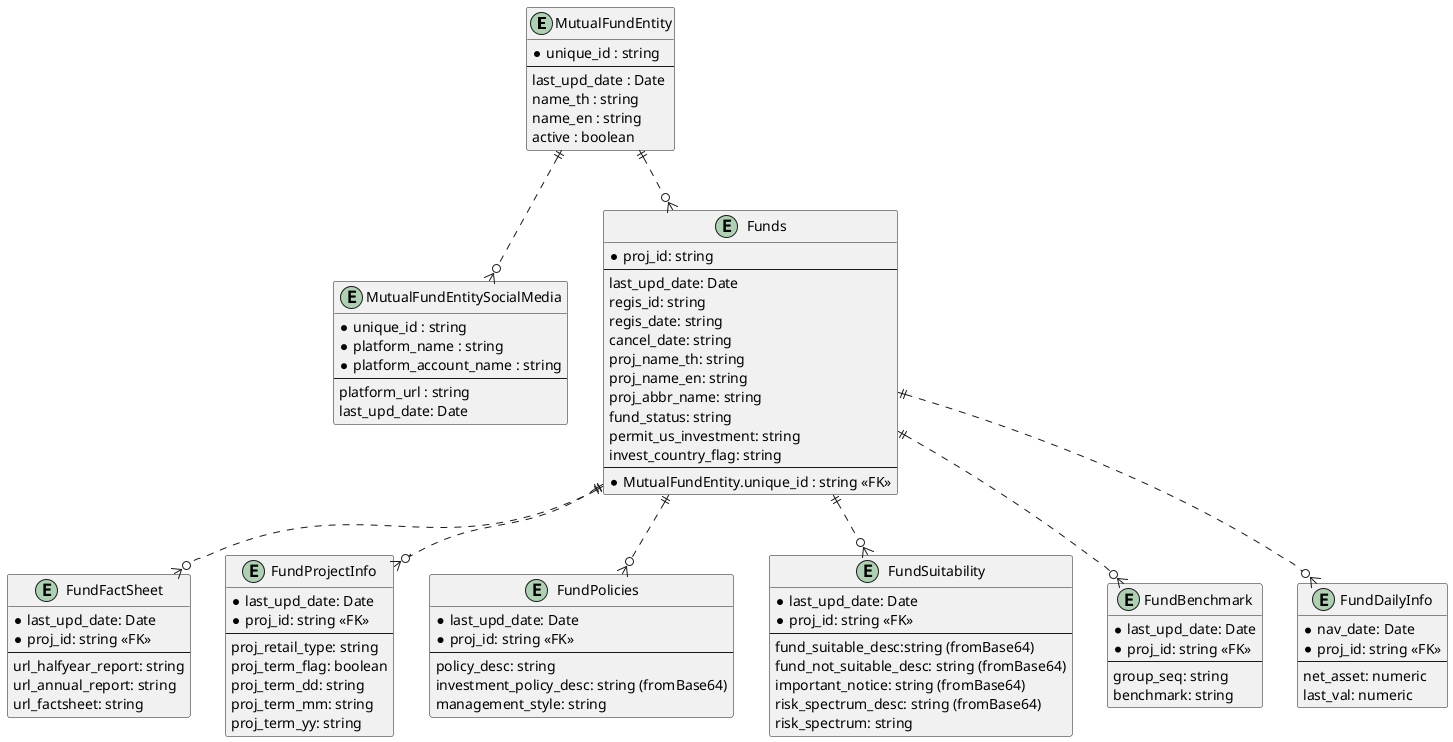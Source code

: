 @startuml Database

/' SEC Fund Factsheet API 01 y'/
entity MutualFundEntity {
    *unique_id : string
    /' รหัสบลจ '/
    --
    last_upd_date : Date
    name_th : string
    name_en : string
    active : boolean
}

entity MutualFundEntitySocialMedia {
    *unique_id : string
    *platform_name : string
    *platform_account_name : string
    --
    platform_url : string
    last_upd_date: Date
}

/' SEC Fund Factsheet API 02 y'/
entity Funds {
    * proj_id: string
    --
    last_upd_date: Date
    regis_id: string
    regis_date: string
    cancel_date: string
    proj_name_th: string
    proj_name_en: string
    proj_abbr_name: string
    fund_status: string
    /'สถานะกอง
    SE = อนุมัติ(อยู่ระหว่าง Filing)
    EX = หมดเวลาเสนอขาย
    RG = จดทะเบียน
    CA = เลิกโครงการ
    LI = จดทะเบียนเลิก '/
    permit_us_investment: string
    invest_country_flag: string
    /' การลงทุนต่างประเทศ
	1 = กองทุนรวมที่เน้นลงทุนแบบมีความเสี่ยงต่างประเทศ
	2 = ลงทุนในต่างประเทศบางส่วน
	3 = กองทุนที่ลงทุนแบบไม่มีความเสี่ยงต่างประเทศ
	4 = กองทุนที่ลงทุนแบบมีความเสี่ยงทั้งในและต่างประเทศ '/
    --
    * MutualFundEntity.unique_id : string <<FK>>
}

/' SEC Fund Factsheet API 04 y'/
entity FundFactSheet {
    * last_upd_date: Date
    * proj_id: string <<FK>>
    --
    url_halfyear_report: string
    url_annual_report: string
    url_factsheet: string
}

/' SEC Fund Factsheet API 07 '/
entity FundProjectInfo {
    * last_upd_date: Date
    * proj_id: string <<FK>>
    --
    proj_retail_type: string
    /'     ลักษณะโครงการ -- R , A , N , G , X, H , {null}  
    A กองทุนรวมที่เสนอขายเฉพาะผู้ลงทุนที่มิใช่รายย่อย
    B กองทุนรวมที่เสนอขายเฉพาะผู้มีเงินลงทุนสูง
    G กองทุนรวมพิเศษเพื่อตอบสนองนโยบายภาครัฐ
    H กองทุนรวมที่เสนอขายผู้ลงทุนที่มิใช่รายย่อยและผู้มีเงินลงทุนสูง
    N กองทุนเพื่อผู้ลงทุนสถาบัน
    R กองทุนเพื่อผู้ลงทุนทั่วไป
    X กองทุนรวมที่เสนอขายผู้ลงทุนสถาบันและผู้ลงทุนรายใหญ่พิเศษ  '/
    proj_term_flag: boolean
    proj_term_dd: string
    proj_term_mm: string
    proj_term_yy: string
}

/' SEC Fund Factsheet API 08 '/
entity FundPolicies {
    * last_upd_date: Date
    * proj_id: string <<FK>>
    --
    policy_desc: string
    investment_policy_desc: string (fromBase64)
    management_style: string
    /' กลยุทธ์การบริหารจัดการกองทุน (Management Style) AM = มุ่งหวังให้ผลประกอบการสูงกว่าดัชนีชี้วัด (active management) BH = มีกลยุทธ์การลงทุนครั้งเดียว (buy-and-hold) SM = มุ่งหวังให้ผลประกอบการเคลื่อนไหวตามดัชนีชี้วัด และในบางโอกาสอาจสร้างผลตอบแทนสูงกว่าดัชนีชี้วัด OT = อื่น ๆ PM = มุ่งหวังให้ผลประกอบการเคลื่อนไหวตามดัชนีชี้วัด (passive management/index tracking) '/
}

/' SEC Fund Factsheet API 12 y'/
entity FundSuitability {
    * last_upd_date: Date
    * proj_id: string <<FK>>
    --
    fund_suitable_desc:string (fromBase64)
    fund_not_suitable_desc: string (fromBase64)
    important_notice: string (fromBase64)
    risk_spectrum_desc: string (fromBase64)
    risk_spectrum: string
    /' Risk Spectrum: 1 - 8+ '/
}

/' SEC Fund Factsheet API 18 y'/
entity FundBenchmark {
    * last_upd_date: Date
    * proj_id: string <<FK>>
    --
    group_seq: string
    benchmark: string
}

/' SEC Fund Daily Info API 01 y'/
entity FundDailyInfo {
    * nav_date: Date
    /' Net Asset Value Date '/
    * proj_id: string <<FK>>
    --
    net_asset: numeric
    last_val: numeric
}

/' Entity Relations '/
MutualFundEntity ||..o{ Funds
MutualFundEntity ||..o{ MutualFundEntitySocialMedia
Funds ||..o{ FundDailyInfo
Funds ||..o{ FundPolicies
Funds ||..o{ FundBenchmark
Funds ||..o{ FundSuitability
Funds ||..o{ FundFactSheet
Funds ||..o{ FundProjectInfo

@enduml